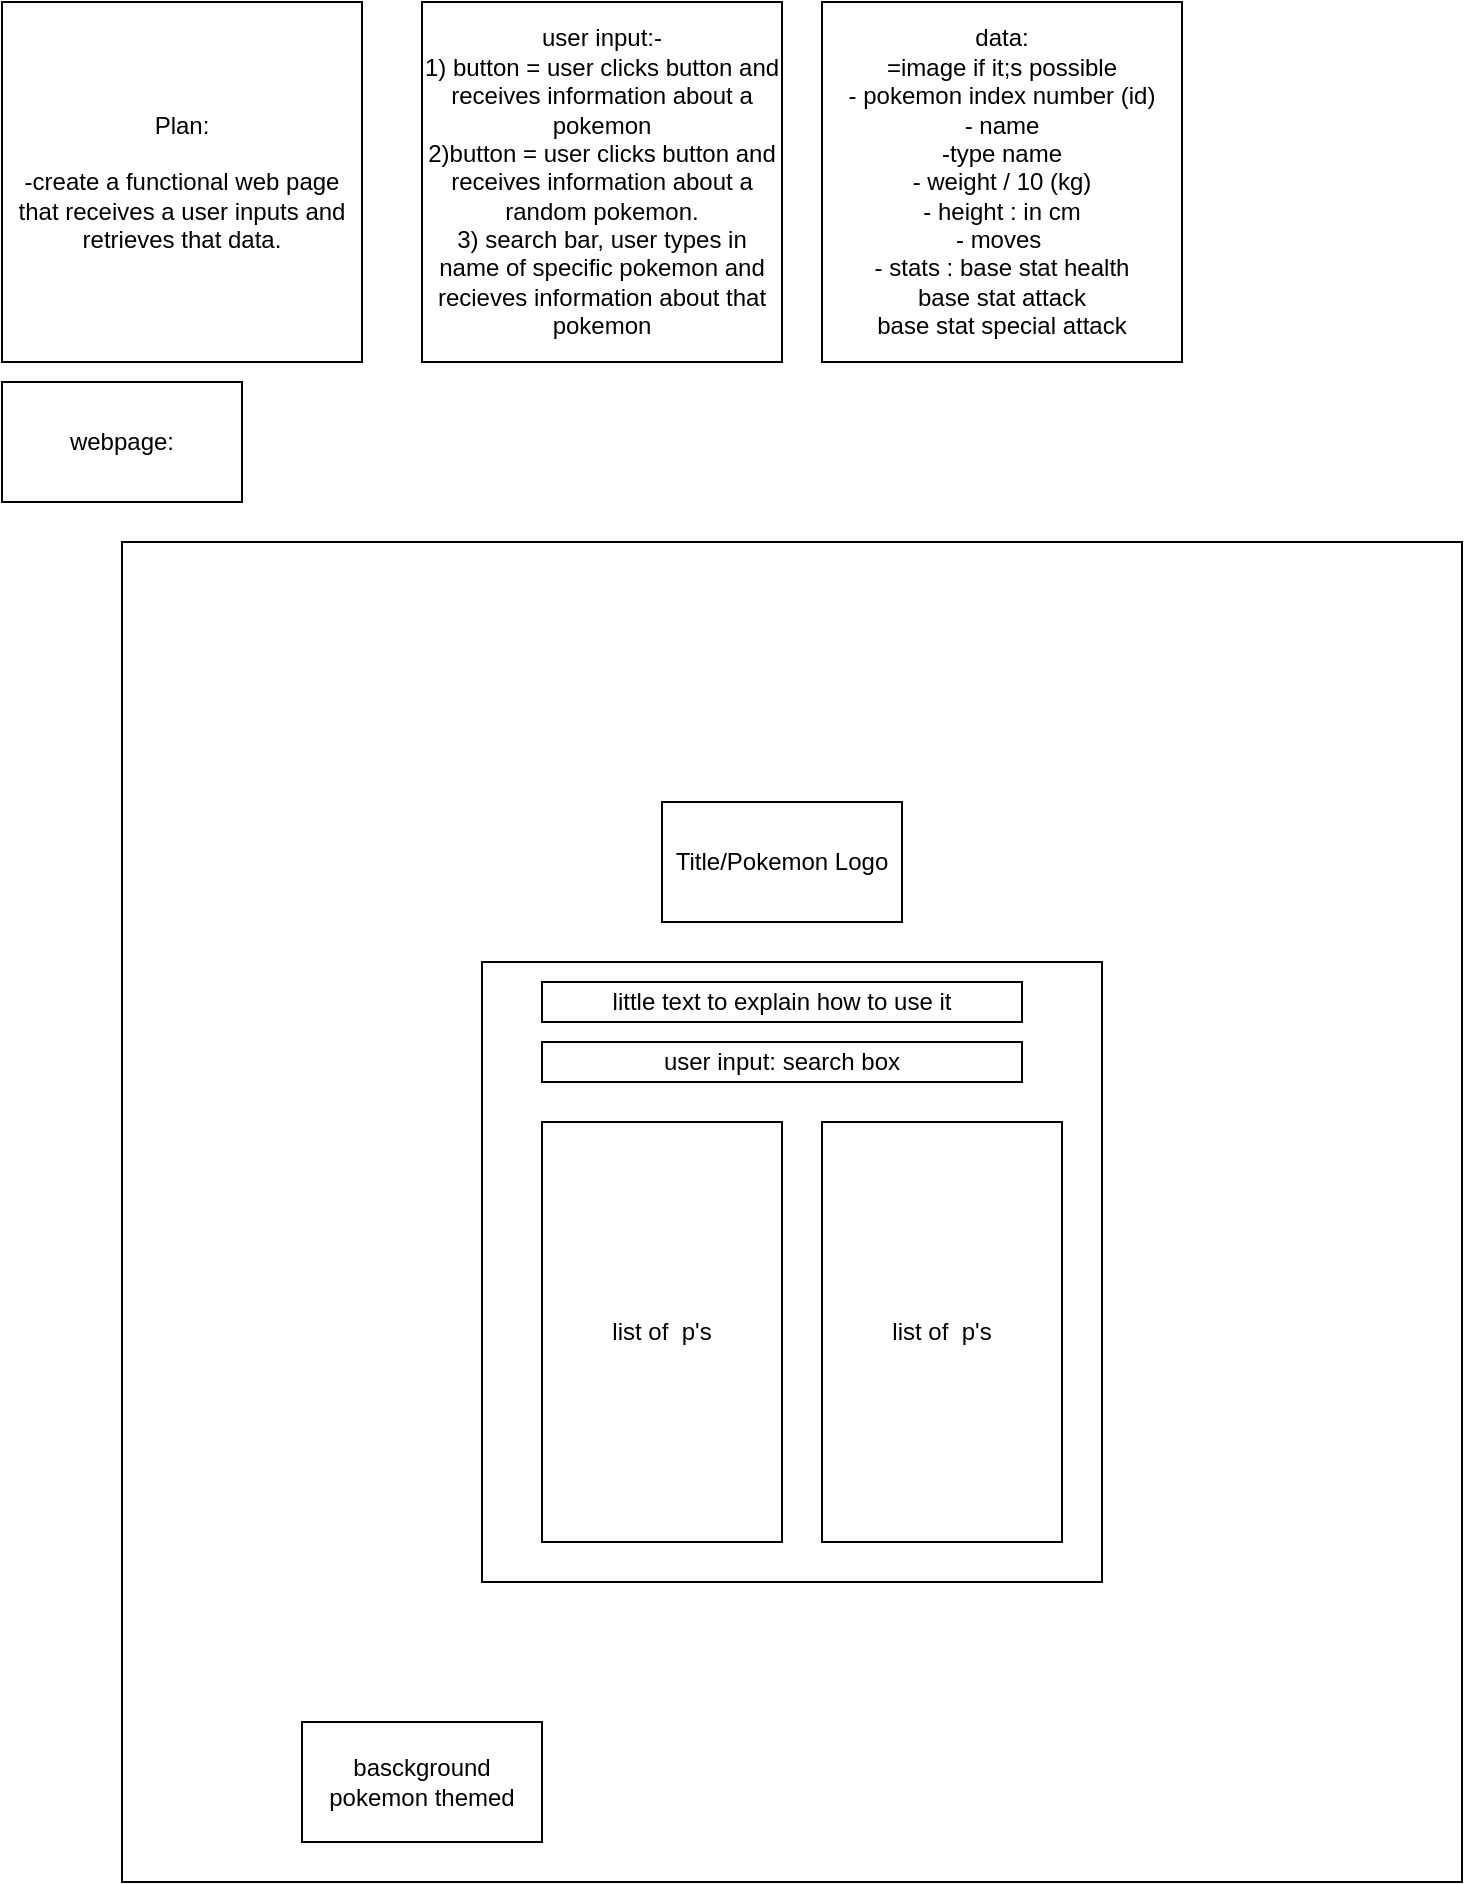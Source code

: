 <mxfile>
    <diagram id="nU9OUGFKT2mmSgLKAVPk" name="Page-1">
        <mxGraphModel dx="882" dy="1147" grid="1" gridSize="10" guides="1" tooltips="1" connect="1" arrows="1" fold="1" page="1" pageScale="1" pageWidth="850" pageHeight="1100" math="0" shadow="0">
            <root>
                <mxCell id="0"/>
                <mxCell id="1" parent="0"/>
                <mxCell id="2" value="Plan:&lt;br&gt;&lt;br&gt;-create a functional web page that receives a user inputs and retrieves that data." style="whiteSpace=wrap;html=1;aspect=fixed;" vertex="1" parent="1">
                    <mxGeometry x="50" y="40" width="180" height="180" as="geometry"/>
                </mxCell>
                <mxCell id="4" value="user input:-&lt;br&gt;1) button = user clicks button and receives information about a pokemon&lt;br&gt;2)button = user clicks button and receives information about a random pokemon.&lt;br&gt;3) search bar, user types in name of specific pokemon and recieves information about that pokemon" style="whiteSpace=wrap;html=1;aspect=fixed;" vertex="1" parent="1">
                    <mxGeometry x="260" y="40" width="180" height="180" as="geometry"/>
                </mxCell>
                <mxCell id="6" value="" style="whiteSpace=wrap;html=1;aspect=fixed;" vertex="1" parent="1">
                    <mxGeometry x="110" y="310" width="670" height="670" as="geometry"/>
                </mxCell>
                <mxCell id="5" value="data:&lt;br&gt;=image if it;s possible&lt;br&gt;- pokemon index number (id)&lt;br&gt;- name&lt;br&gt;-type name&lt;br&gt;- weight / 10 (kg)&lt;br&gt;- height : in cm&lt;br&gt;- moves&amp;nbsp;&lt;br&gt;- stats : base stat health&lt;br&gt;base stat attack&lt;br&gt;base stat special attack" style="whiteSpace=wrap;html=1;aspect=fixed;" vertex="1" parent="1">
                    <mxGeometry x="460" y="40" width="180" height="180" as="geometry"/>
                </mxCell>
                <mxCell id="7" value="webpage:" style="rounded=0;whiteSpace=wrap;html=1;" vertex="1" parent="1">
                    <mxGeometry x="50" y="230" width="120" height="60" as="geometry"/>
                </mxCell>
                <mxCell id="8" value="" style="whiteSpace=wrap;html=1;aspect=fixed;" vertex="1" parent="1">
                    <mxGeometry x="290" y="520" width="310" height="310" as="geometry"/>
                </mxCell>
                <mxCell id="9" value="Title/Pokemon Logo" style="rounded=0;whiteSpace=wrap;html=1;" vertex="1" parent="1">
                    <mxGeometry x="380" y="440" width="120" height="60" as="geometry"/>
                </mxCell>
                <mxCell id="10" value="list of&amp;nbsp; p's" style="rounded=0;whiteSpace=wrap;html=1;" vertex="1" parent="1">
                    <mxGeometry x="320" y="600" width="120" height="210" as="geometry"/>
                </mxCell>
                <mxCell id="13" value="list of&amp;nbsp; p's" style="rounded=0;whiteSpace=wrap;html=1;" vertex="1" parent="1">
                    <mxGeometry x="460" y="600" width="120" height="210" as="geometry"/>
                </mxCell>
                <mxCell id="14" value="little text to explain how to use it" style="rounded=0;whiteSpace=wrap;html=1;" vertex="1" parent="1">
                    <mxGeometry x="320" y="530" width="240" height="20" as="geometry"/>
                </mxCell>
                <mxCell id="15" value="user input: search box" style="rounded=0;whiteSpace=wrap;html=1;" vertex="1" parent="1">
                    <mxGeometry x="320" y="560" width="240" height="20" as="geometry"/>
                </mxCell>
                <mxCell id="16" value="basckground pokemon themed" style="rounded=0;whiteSpace=wrap;html=1;" vertex="1" parent="1">
                    <mxGeometry x="200" y="900" width="120" height="60" as="geometry"/>
                </mxCell>
            </root>
        </mxGraphModel>
    </diagram>
</mxfile>